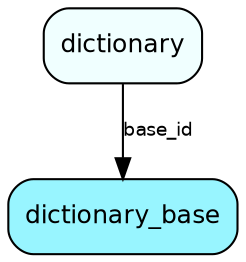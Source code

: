 digraph dictionary_base  {
node [shape = box style="rounded, filled" fontname = "Helvetica" fontsize = "12" ]
edge [fontname = "Helvetica" fontsize = "9"]

dictionary_base[fillcolor = "cadetblue1"]
dictionary[fillcolor = "azure1"]
dictionary -> dictionary_base [label = "base_id"]
}
